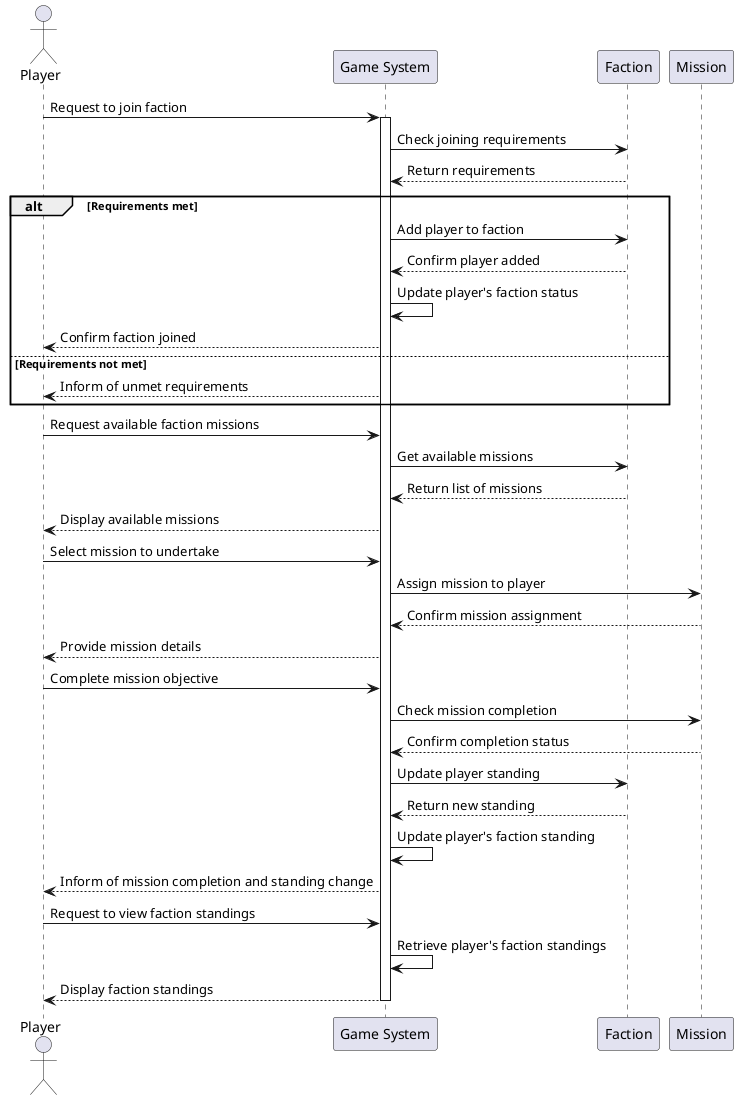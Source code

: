 @startuml
actor Player
participant "Game System" as Game
participant Faction
participant Mission

' Joining a faction
Player -> Game: Request to join faction
activate Game
Game -> Faction: Check joining requirements
Faction --> Game: Return requirements
alt Requirements met
    Game -> Faction: Add player to faction
    Faction --> Game: Confirm player added
    Game -> Game: Update player's faction status
    Game --> Player: Confirm faction joined
else Requirements not met
    Game --> Player: Inform of unmet requirements
end

' Completing a task for a faction
Player -> Game: Request available faction missions
Game -> Faction: Get available missions
Faction --> Game: Return list of missions
Game --> Player: Display available missions

Player -> Game: Select mission to undertake
Game -> Mission: Assign mission to player
Mission --> Game: Confirm mission assignment
Game --> Player: Provide mission details

Player -> Game: Complete mission objective
Game -> Mission: Check mission completion
Mission --> Game: Confirm completion status
Game -> Faction: Update player standing
Faction --> Game: Return new standing
Game -> Game: Update player's faction standing
Game --> Player: Inform of mission completion and standing change

' Viewing faction standings
Player -> Game: Request to view faction standings
Game -> Game: Retrieve player's faction standings
Game --> Player: Display faction standings

deactivate Game
@enduml
